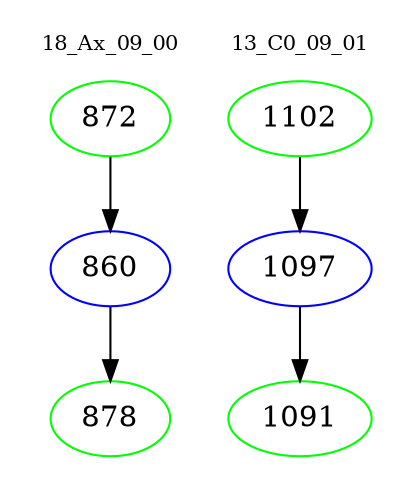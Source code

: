 digraph{
subgraph cluster_0 {
color = white
label = "18_Ax_09_00";
fontsize=10;
T0_872 [label="872", color="green"]
T0_872 -> T0_860 [color="black"]
T0_860 [label="860", color="blue"]
T0_860 -> T0_878 [color="black"]
T0_878 [label="878", color="green"]
}
subgraph cluster_1 {
color = white
label = "13_C0_09_01";
fontsize=10;
T1_1102 [label="1102", color="green"]
T1_1102 -> T1_1097 [color="black"]
T1_1097 [label="1097", color="blue"]
T1_1097 -> T1_1091 [color="black"]
T1_1091 [label="1091", color="green"]
}
}
